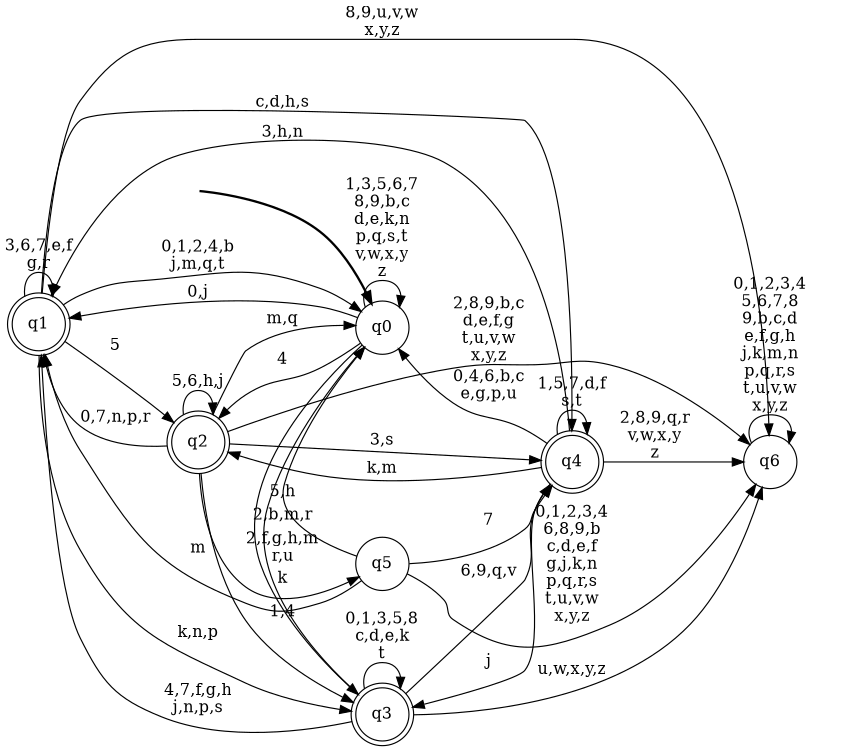 digraph BlueStar {
__start0 [style = invis, shape = none, label = "", width = 0, height = 0];

rankdir=LR;
size="8,5";

s0 [style="filled", color="black", fillcolor="white" shape="circle", label="q0"];
s1 [style="rounded,filled", color="black", fillcolor="white" shape="doublecircle", label="q1"];
s2 [style="rounded,filled", color="black", fillcolor="white" shape="doublecircle", label="q2"];
s3 [style="rounded,filled", color="black", fillcolor="white" shape="doublecircle", label="q3"];
s4 [style="rounded,filled", color="black", fillcolor="white" shape="doublecircle", label="q4"];
s5 [style="filled", color="black", fillcolor="white" shape="circle", label="q5"];
s6 [style="filled", color="black", fillcolor="white" shape="circle", label="q6"];
subgraph cluster_main { 
	graph [pad=".75", ranksep="0.15", nodesep="0.15"];
	 style=invis; 
	__start0 -> s0 [penwidth=2];
}
s0 -> s0 [label="1,3,5,6,7\n8,9,b,c\nd,e,k,n\np,q,s,t\nv,w,x,y\nz"];
s0 -> s1 [label="0,j"];
s0 -> s2 [label="4"];
s0 -> s3 [label="2,f,g,h,m\nr,u"];
s1 -> s0 [label="0,1,2,4,b\nj,m,q,t"];
s1 -> s1 [label="3,6,7,e,f\ng,r"];
s1 -> s2 [label="5"];
s1 -> s3 [label="k,n,p"];
s1 -> s4 [label="c,d,h,s"];
s1 -> s6 [label="8,9,u,v,w\nx,y,z"];
s2 -> s0 [label="m,q"];
s2 -> s1 [label="0,7,n,p,r"];
s2 -> s2 [label="5,6,h,j"];
s2 -> s3 [label="1,4"];
s2 -> s4 [label="3,s"];
s2 -> s5 [label="k"];
s2 -> s6 [label="2,8,9,b,c\nd,e,f,g\nt,u,v,w\nx,y,z"];
s3 -> s0 [label="2,b,m,r"];
s3 -> s1 [label="4,7,f,g,h\nj,n,p,s"];
s3 -> s3 [label="0,1,3,5,8\nc,d,e,k\nt"];
s3 -> s4 [label="6,9,q,v"];
s3 -> s6 [label="u,w,x,y,z"];
s4 -> s0 [label="0,4,6,b,c\ne,g,p,u"];
s4 -> s1 [label="3,h,n"];
s4 -> s2 [label="k,m"];
s4 -> s3 [label="j"];
s4 -> s4 [label="1,5,7,d,f\ns,t"];
s4 -> s6 [label="2,8,9,q,r\nv,w,x,y\nz"];
s5 -> s0 [label="5,h"];
s5 -> s1 [label="m"];
s5 -> s4 [label="7"];
s5 -> s6 [label="0,1,2,3,4\n6,8,9,b\nc,d,e,f\ng,j,k,n\np,q,r,s\nt,u,v,w\nx,y,z"];
s6 -> s6 [label="0,1,2,3,4\n5,6,7,8\n9,b,c,d\ne,f,g,h\nj,k,m,n\np,q,r,s\nt,u,v,w\nx,y,z"];

}
